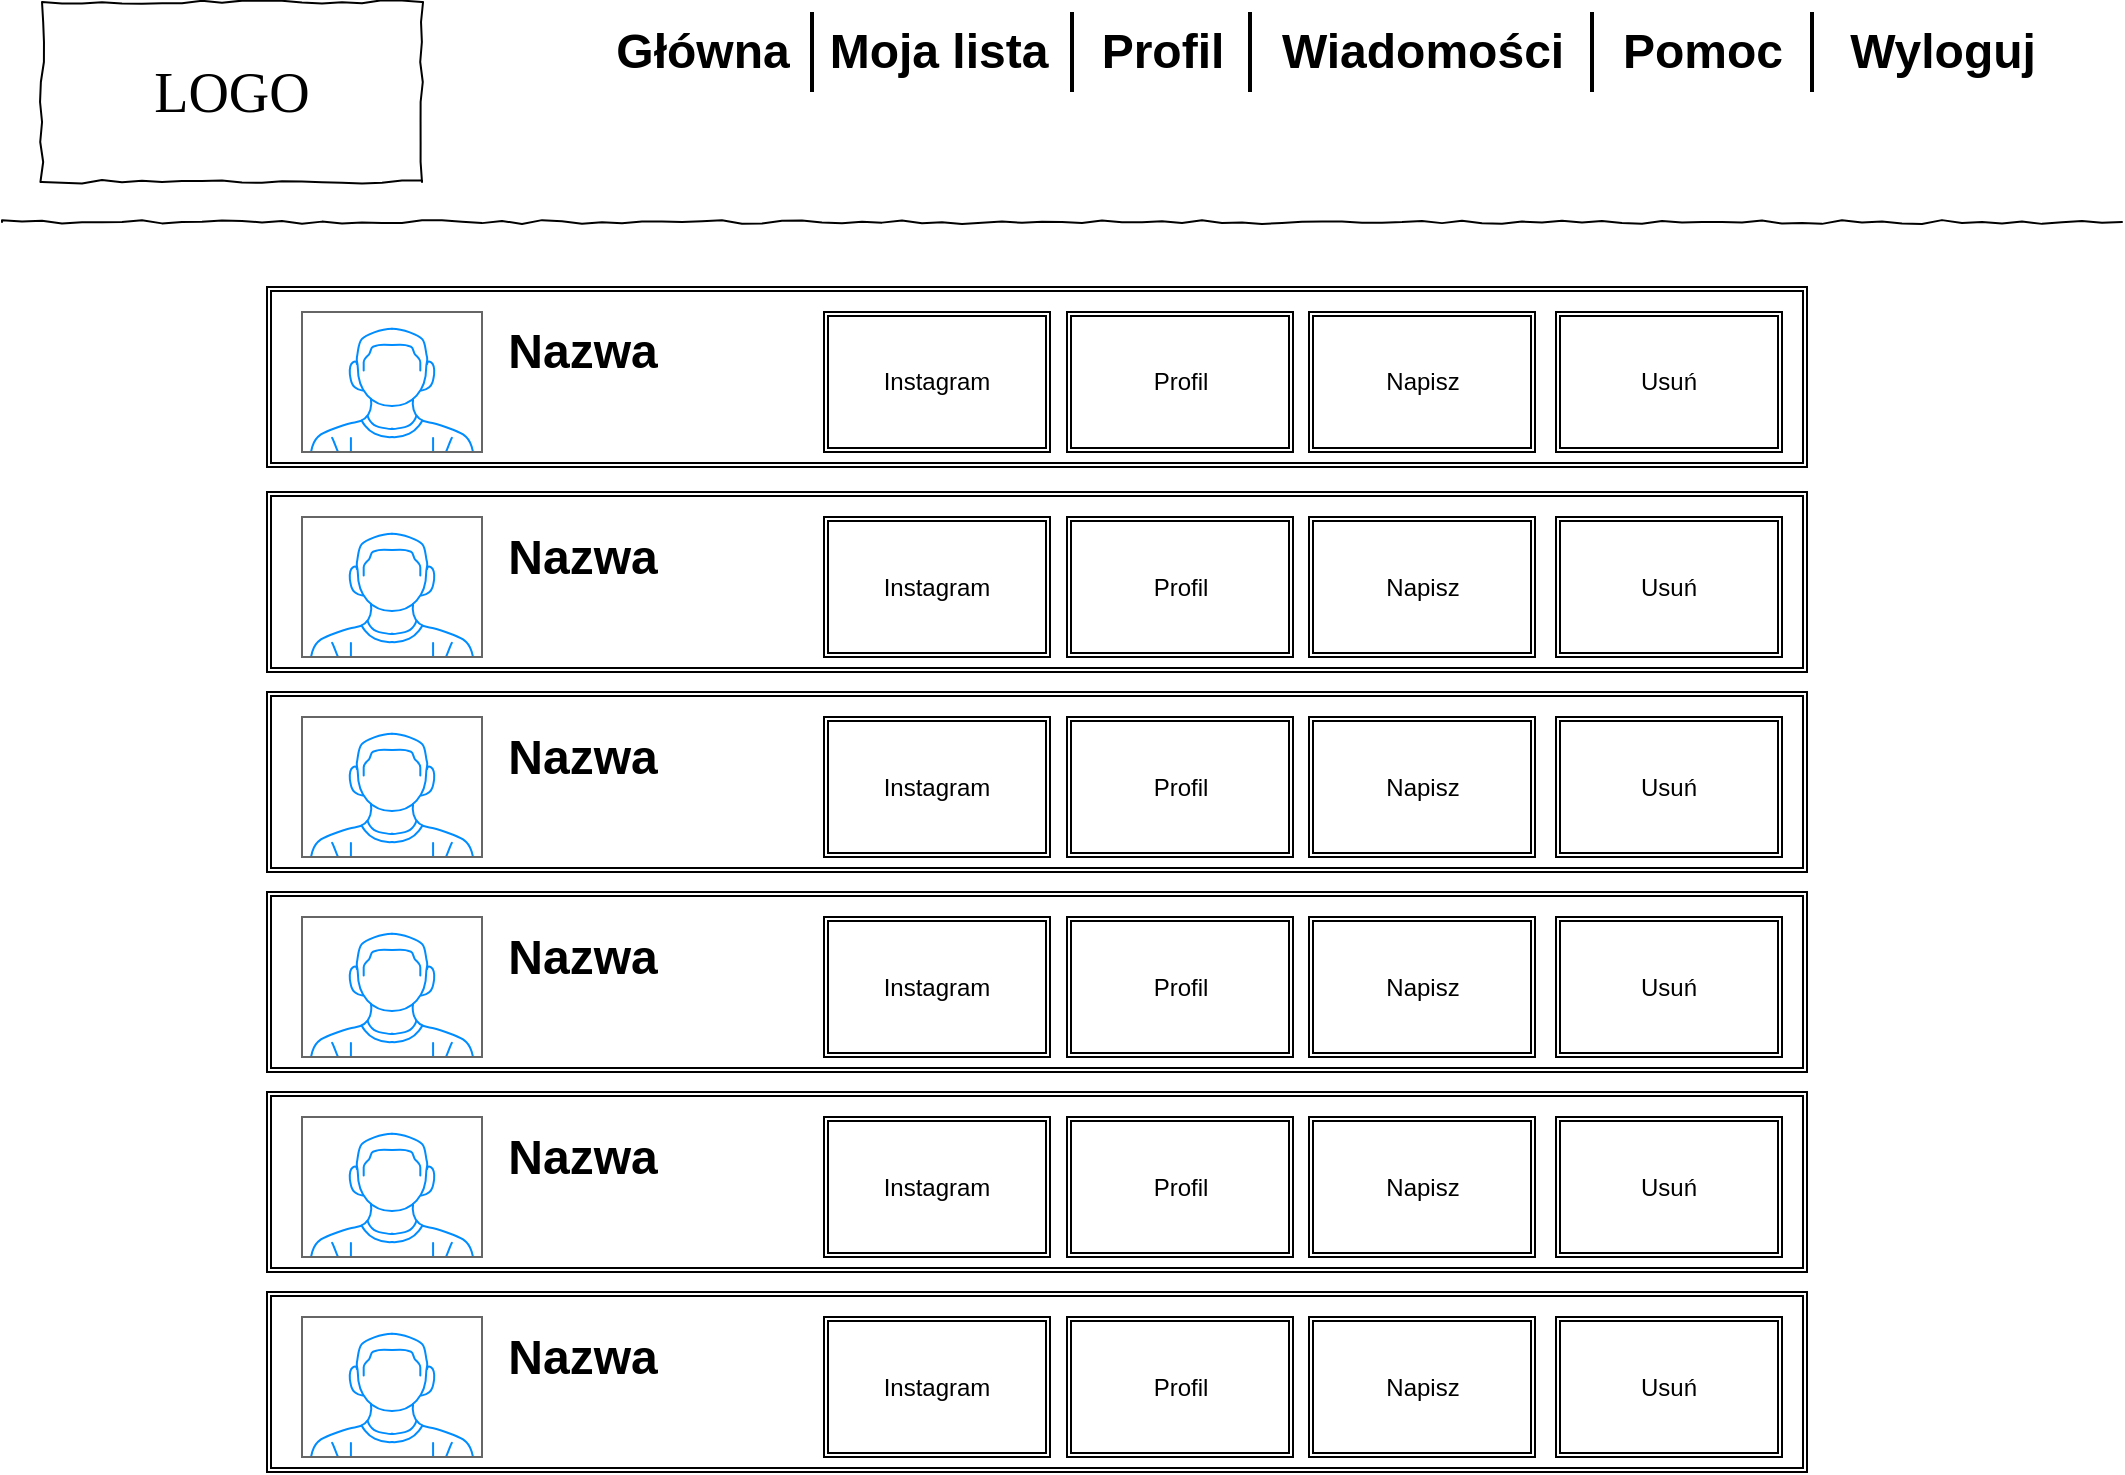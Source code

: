 <mxfile version="12.2.9" type="google" pages="1"><diagram name="Page-1" id="03018318-947c-dd8e-b7a3-06fadd420f32"><mxGraphModel dx="1248" dy="669" grid="1" gridSize="10" guides="1" tooltips="1" connect="1" arrows="1" fold="1" page="1" pageScale="1" pageWidth="1100" pageHeight="850" background="#ffffff" math="0" shadow="0"><root><mxCell id="0"/><mxCell id="1" parent="0"/><mxCell id="677b7b8949515195-2" value="LOGO" style="whiteSpace=wrap;html=1;rounded=0;shadow=0;labelBackgroundColor=none;strokeWidth=1;fontFamily=Verdana;fontSize=28;align=center;comic=1;" parent="1" vertex="1"><mxGeometry x="40" y="35" width="190" height="90" as="geometry"/></mxCell><mxCell id="677b7b8949515195-9" value="" style="line;strokeWidth=1;html=1;rounded=0;shadow=0;labelBackgroundColor=none;fillColor=none;fontFamily=Verdana;fontSize=14;fontColor=#000000;align=center;comic=1;" parent="1" vertex="1"><mxGeometry x="20" y="140" width="1060" height="10" as="geometry"/></mxCell><mxCell id="H24oAswE-nDqqUjg88xL-31" value="Profil" style="text;strokeColor=none;fillColor=none;html=1;fontSize=24;fontStyle=1;verticalAlign=middle;align=center;" vertex="1" parent="1"><mxGeometry x="550" y="40" width="100" height="40" as="geometry"/></mxCell><mxCell id="H24oAswE-nDqqUjg88xL-32" value="Wiadomości" style="text;strokeColor=none;fillColor=none;html=1;fontSize=24;fontStyle=1;verticalAlign=middle;align=center;" vertex="1" parent="1"><mxGeometry x="680" y="40" width="100" height="40" as="geometry"/></mxCell><mxCell id="H24oAswE-nDqqUjg88xL-33" value="Pomoc" style="text;strokeColor=none;fillColor=none;html=1;fontSize=24;fontStyle=1;verticalAlign=middle;align=center;" vertex="1" parent="1"><mxGeometry x="820" y="40" width="100" height="40" as="geometry"/></mxCell><mxCell id="H24oAswE-nDqqUjg88xL-34" value="Wyloguj" style="text;strokeColor=none;fillColor=none;html=1;fontSize=24;fontStyle=1;verticalAlign=middle;align=center;" vertex="1" parent="1"><mxGeometry x="940" y="40" width="100" height="40" as="geometry"/></mxCell><mxCell id="H24oAswE-nDqqUjg88xL-37" value="" style="line;strokeWidth=2;direction=south;html=1;" vertex="1" parent="1"><mxGeometry x="639" y="40" width="10" height="40" as="geometry"/></mxCell><mxCell id="H24oAswE-nDqqUjg88xL-39" value="" style="line;strokeWidth=2;direction=south;html=1;" vertex="1" parent="1"><mxGeometry x="810" y="40" width="10" height="40" as="geometry"/></mxCell><mxCell id="H24oAswE-nDqqUjg88xL-40" value="" style="line;strokeWidth=2;direction=south;html=1;" vertex="1" parent="1"><mxGeometry x="920" y="40" width="10" height="40" as="geometry"/></mxCell><mxCell id="H24oAswE-nDqqUjg88xL-41" value="" style="line;strokeWidth=2;direction=south;html=1;" vertex="1" parent="1"><mxGeometry x="550" y="40" width="10" height="40" as="geometry"/></mxCell><mxCell id="H24oAswE-nDqqUjg88xL-42" value="Moja lista" style="text;strokeColor=none;fillColor=none;html=1;fontSize=24;fontStyle=1;verticalAlign=middle;align=center;" vertex="1" parent="1"><mxGeometry x="437.5" y="40" width="100" height="40" as="geometry"/></mxCell><mxCell id="H24oAswE-nDqqUjg88xL-43" value="" style="line;strokeWidth=2;direction=south;html=1;" vertex="1" parent="1"><mxGeometry x="280" y="40" width="290" height="40" as="geometry"/></mxCell><mxCell id="H24oAswE-nDqqUjg88xL-44" value="Główna" style="text;strokeColor=none;fillColor=none;html=1;fontSize=24;fontStyle=1;verticalAlign=middle;align=center;" vertex="1" parent="1"><mxGeometry x="320" y="40" width="100" height="40" as="geometry"/></mxCell><mxCell id="H24oAswE-nDqqUjg88xL-76" value="" style="shape=ext;double=1;rounded=0;whiteSpace=wrap;html=1;" vertex="1" parent="1"><mxGeometry x="152.5" y="177.5" width="770" height="90" as="geometry"/></mxCell><mxCell id="H24oAswE-nDqqUjg88xL-77" value="" style="verticalLabelPosition=bottom;shadow=0;dashed=0;align=center;html=1;verticalAlign=top;strokeWidth=1;shape=mxgraph.mockup.containers.userMale;strokeColor=#666666;strokeColor2=#008cff;" vertex="1" parent="1"><mxGeometry x="170" y="190" width="90" height="70" as="geometry"/></mxCell><mxCell id="H24oAswE-nDqqUjg88xL-131" value="Nazwa" style="text;strokeColor=none;fillColor=none;html=1;fontSize=24;fontStyle=1;verticalAlign=middle;align=center;" vertex="1" parent="1"><mxGeometry x="260" y="190" width="100" height="40" as="geometry"/></mxCell><mxCell id="H24oAswE-nDqqUjg88xL-134" value="Instagram" style="shape=ext;double=1;rounded=0;whiteSpace=wrap;html=1;" vertex="1" parent="1"><mxGeometry x="431" y="190" width="113" height="70" as="geometry"/></mxCell><mxCell id="H24oAswE-nDqqUjg88xL-135" value="Profil&lt;span style=&quot;color: rgba(0 , 0 , 0 , 0) ; font-family: monospace ; font-size: 0px ; white-space: nowrap&quot;&gt;%3CmxGraphModel%3E%3Croot%3E%3CmxCell%20id%3D%220%22%2F%3E%3CmxCell%20id%3D%221%22%20parent%3D%220%22%2F%3E%3CmxCell%20id%3D%222%22%20value%3D%22Instagram%22%20style%3D%22shape%3Dext%3Bdouble%3D1%3Brounded%3D0%3BwhiteSpace%3Dwrap%3Bhtml%3D1%3B%22%20vertex%3D%221%22%20parent%3D%221%22%3E%3CmxGeometry%20x%3D%22448%22%20y%3D%22190%22%20width%3D%22113%22%20height%3D%2270%22%20as%3D%22geometry%22%2F%3E%3C%2FmxCell%3E%3C%2Froot%3E%3C%2FmxGraphModel%3E&lt;/span&gt;&lt;span style=&quot;color: rgba(0 , 0 , 0 , 0) ; font-family: monospace ; font-size: 0px ; white-space: nowrap&quot;&gt;%3CmxGraphModel%3E%3Croot%3E%3CmxCell%20id%3D%220%22%2F%3E%3CmxCell%20id%3D%221%22%20parent%3D%220%22%2F%3E%3CmxCell%20id%3D%222%22%20value%3D%22Instagram%22%20style%3D%22shape%3Dext%3Bdouble%3D1%3Brounded%3D0%3BwhiteSpace%3Dwrap%3Bhtml%3D1%3B%22%20vertex%3D%221%22%20parent%3D%221%22%3E%3CmxGeometry%20x%3D%22448%22%20y%3D%22190%22%20width%3D%22113%22%20height%3D%2270%22%20as%3D%22geometry%22%2F%3E%3C%2FmxCell%3E%3C%2Froot%3E%3C%2FmxGraphModel%3E&lt;/span&gt;" style="shape=ext;double=1;rounded=0;whiteSpace=wrap;html=1;" vertex="1" parent="1"><mxGeometry x="552.5" y="190" width="113" height="70" as="geometry"/></mxCell><mxCell id="H24oAswE-nDqqUjg88xL-136" value="Napisz" style="shape=ext;double=1;rounded=0;whiteSpace=wrap;html=1;" vertex="1" parent="1"><mxGeometry x="673.5" y="190" width="113" height="70" as="geometry"/></mxCell><mxCell id="H24oAswE-nDqqUjg88xL-137" value="Usuń" style="shape=ext;double=1;rounded=0;whiteSpace=wrap;html=1;" vertex="1" parent="1"><mxGeometry x="797" y="190" width="113" height="70" as="geometry"/></mxCell><mxCell id="H24oAswE-nDqqUjg88xL-138" value="" style="shape=ext;double=1;rounded=0;whiteSpace=wrap;html=1;" vertex="1" parent="1"><mxGeometry x="152.5" y="280" width="770" height="90" as="geometry"/></mxCell><mxCell id="H24oAswE-nDqqUjg88xL-139" value="" style="verticalLabelPosition=bottom;shadow=0;dashed=0;align=center;html=1;verticalAlign=top;strokeWidth=1;shape=mxgraph.mockup.containers.userMale;strokeColor=#666666;strokeColor2=#008cff;" vertex="1" parent="1"><mxGeometry x="170" y="292.5" width="90" height="70" as="geometry"/></mxCell><mxCell id="H24oAswE-nDqqUjg88xL-140" value="Nazwa" style="text;strokeColor=none;fillColor=none;html=1;fontSize=24;fontStyle=1;verticalAlign=middle;align=center;" vertex="1" parent="1"><mxGeometry x="260" y="292.5" width="100" height="40" as="geometry"/></mxCell><mxCell id="H24oAswE-nDqqUjg88xL-141" value="Instagram" style="shape=ext;double=1;rounded=0;whiteSpace=wrap;html=1;" vertex="1" parent="1"><mxGeometry x="431" y="292.5" width="113" height="70" as="geometry"/></mxCell><mxCell id="H24oAswE-nDqqUjg88xL-142" value="Profil&lt;span style=&quot;color: rgba(0 , 0 , 0 , 0) ; font-family: monospace ; font-size: 0px ; white-space: nowrap&quot;&gt;%3CmxGraphModel%3E%3Croot%3E%3CmxCell%20id%3D%220%22%2F%3E%3CmxCell%20id%3D%221%22%20parent%3D%220%22%2F%3E%3CmxCell%20id%3D%222%22%20value%3D%22Instagram%22%20style%3D%22shape%3Dext%3Bdouble%3D1%3Brounded%3D0%3BwhiteSpace%3Dwrap%3Bhtml%3D1%3B%22%20vertex%3D%221%22%20parent%3D%221%22%3E%3CmxGeometry%20x%3D%22448%22%20y%3D%22190%22%20width%3D%22113%22%20height%3D%2270%22%20as%3D%22geometry%22%2F%3E%3C%2FmxCell%3E%3C%2Froot%3E%3C%2FmxGraphModel%3E&lt;/span&gt;&lt;span style=&quot;color: rgba(0 , 0 , 0 , 0) ; font-family: monospace ; font-size: 0px ; white-space: nowrap&quot;&gt;%3CmxGraphModel%3E%3Croot%3E%3CmxCell%20id%3D%220%22%2F%3E%3CmxCell%20id%3D%221%22%20parent%3D%220%22%2F%3E%3CmxCell%20id%3D%222%22%20value%3D%22Instagram%22%20style%3D%22shape%3Dext%3Bdouble%3D1%3Brounded%3D0%3BwhiteSpace%3Dwrap%3Bhtml%3D1%3B%22%20vertex%3D%221%22%20parent%3D%221%22%3E%3CmxGeometry%20x%3D%22448%22%20y%3D%22190%22%20width%3D%22113%22%20height%3D%2270%22%20as%3D%22geometry%22%2F%3E%3C%2FmxCell%3E%3C%2Froot%3E%3C%2FmxGraphModel%3E&lt;/span&gt;" style="shape=ext;double=1;rounded=0;whiteSpace=wrap;html=1;" vertex="1" parent="1"><mxGeometry x="552.5" y="292.5" width="113" height="70" as="geometry"/></mxCell><mxCell id="H24oAswE-nDqqUjg88xL-143" value="Napisz" style="shape=ext;double=1;rounded=0;whiteSpace=wrap;html=1;" vertex="1" parent="1"><mxGeometry x="673.5" y="292.5" width="113" height="70" as="geometry"/></mxCell><mxCell id="H24oAswE-nDqqUjg88xL-144" value="Usuń" style="shape=ext;double=1;rounded=0;whiteSpace=wrap;html=1;" vertex="1" parent="1"><mxGeometry x="797" y="292.5" width="113" height="70" as="geometry"/></mxCell><mxCell id="H24oAswE-nDqqUjg88xL-145" value="" style="shape=ext;double=1;rounded=0;whiteSpace=wrap;html=1;" vertex="1" parent="1"><mxGeometry x="152.5" y="380" width="770" height="90" as="geometry"/></mxCell><mxCell id="H24oAswE-nDqqUjg88xL-146" value="" style="verticalLabelPosition=bottom;shadow=0;dashed=0;align=center;html=1;verticalAlign=top;strokeWidth=1;shape=mxgraph.mockup.containers.userMale;strokeColor=#666666;strokeColor2=#008cff;" vertex="1" parent="1"><mxGeometry x="170" y="392.5" width="90" height="70" as="geometry"/></mxCell><mxCell id="H24oAswE-nDqqUjg88xL-147" value="Nazwa" style="text;strokeColor=none;fillColor=none;html=1;fontSize=24;fontStyle=1;verticalAlign=middle;align=center;" vertex="1" parent="1"><mxGeometry x="260" y="392.5" width="100" height="40" as="geometry"/></mxCell><mxCell id="H24oAswE-nDqqUjg88xL-148" value="Instagram" style="shape=ext;double=1;rounded=0;whiteSpace=wrap;html=1;" vertex="1" parent="1"><mxGeometry x="431" y="392.5" width="113" height="70" as="geometry"/></mxCell><mxCell id="H24oAswE-nDqqUjg88xL-149" value="Profil&lt;span style=&quot;color: rgba(0 , 0 , 0 , 0) ; font-family: monospace ; font-size: 0px ; white-space: nowrap&quot;&gt;%3CmxGraphModel%3E%3Croot%3E%3CmxCell%20id%3D%220%22%2F%3E%3CmxCell%20id%3D%221%22%20parent%3D%220%22%2F%3E%3CmxCell%20id%3D%222%22%20value%3D%22Instagram%22%20style%3D%22shape%3Dext%3Bdouble%3D1%3Brounded%3D0%3BwhiteSpace%3Dwrap%3Bhtml%3D1%3B%22%20vertex%3D%221%22%20parent%3D%221%22%3E%3CmxGeometry%20x%3D%22448%22%20y%3D%22190%22%20width%3D%22113%22%20height%3D%2270%22%20as%3D%22geometry%22%2F%3E%3C%2FmxCell%3E%3C%2Froot%3E%3C%2FmxGraphModel%3E&lt;/span&gt;&lt;span style=&quot;color: rgba(0 , 0 , 0 , 0) ; font-family: monospace ; font-size: 0px ; white-space: nowrap&quot;&gt;%3CmxGraphModel%3E%3Croot%3E%3CmxCell%20id%3D%220%22%2F%3E%3CmxCell%20id%3D%221%22%20parent%3D%220%22%2F%3E%3CmxCell%20id%3D%222%22%20value%3D%22Instagram%22%20style%3D%22shape%3Dext%3Bdouble%3D1%3Brounded%3D0%3BwhiteSpace%3Dwrap%3Bhtml%3D1%3B%22%20vertex%3D%221%22%20parent%3D%221%22%3E%3CmxGeometry%20x%3D%22448%22%20y%3D%22190%22%20width%3D%22113%22%20height%3D%2270%22%20as%3D%22geometry%22%2F%3E%3C%2FmxCell%3E%3C%2Froot%3E%3C%2FmxGraphModel%3E&lt;/span&gt;" style="shape=ext;double=1;rounded=0;whiteSpace=wrap;html=1;" vertex="1" parent="1"><mxGeometry x="552.5" y="392.5" width="113" height="70" as="geometry"/></mxCell><mxCell id="H24oAswE-nDqqUjg88xL-150" value="Napisz" style="shape=ext;double=1;rounded=0;whiteSpace=wrap;html=1;" vertex="1" parent="1"><mxGeometry x="673.5" y="392.5" width="113" height="70" as="geometry"/></mxCell><mxCell id="H24oAswE-nDqqUjg88xL-151" value="Usuń" style="shape=ext;double=1;rounded=0;whiteSpace=wrap;html=1;" vertex="1" parent="1"><mxGeometry x="797" y="392.5" width="113" height="70" as="geometry"/></mxCell><mxCell id="H24oAswE-nDqqUjg88xL-152" value="" style="shape=ext;double=1;rounded=0;whiteSpace=wrap;html=1;" vertex="1" parent="1"><mxGeometry x="152.5" y="480" width="770" height="90" as="geometry"/></mxCell><mxCell id="H24oAswE-nDqqUjg88xL-153" value="" style="verticalLabelPosition=bottom;shadow=0;dashed=0;align=center;html=1;verticalAlign=top;strokeWidth=1;shape=mxgraph.mockup.containers.userMale;strokeColor=#666666;strokeColor2=#008cff;" vertex="1" parent="1"><mxGeometry x="170" y="492.5" width="90" height="70" as="geometry"/></mxCell><mxCell id="H24oAswE-nDqqUjg88xL-154" value="Nazwa" style="text;strokeColor=none;fillColor=none;html=1;fontSize=24;fontStyle=1;verticalAlign=middle;align=center;" vertex="1" parent="1"><mxGeometry x="260" y="492.5" width="100" height="40" as="geometry"/></mxCell><mxCell id="H24oAswE-nDqqUjg88xL-155" value="Instagram" style="shape=ext;double=1;rounded=0;whiteSpace=wrap;html=1;" vertex="1" parent="1"><mxGeometry x="431" y="492.5" width="113" height="70" as="geometry"/></mxCell><mxCell id="H24oAswE-nDqqUjg88xL-156" value="Profil&lt;span style=&quot;color: rgba(0 , 0 , 0 , 0) ; font-family: monospace ; font-size: 0px ; white-space: nowrap&quot;&gt;%3CmxGraphModel%3E%3Croot%3E%3CmxCell%20id%3D%220%22%2F%3E%3CmxCell%20id%3D%221%22%20parent%3D%220%22%2F%3E%3CmxCell%20id%3D%222%22%20value%3D%22Instagram%22%20style%3D%22shape%3Dext%3Bdouble%3D1%3Brounded%3D0%3BwhiteSpace%3Dwrap%3Bhtml%3D1%3B%22%20vertex%3D%221%22%20parent%3D%221%22%3E%3CmxGeometry%20x%3D%22448%22%20y%3D%22190%22%20width%3D%22113%22%20height%3D%2270%22%20as%3D%22geometry%22%2F%3E%3C%2FmxCell%3E%3C%2Froot%3E%3C%2FmxGraphModel%3E&lt;/span&gt;&lt;span style=&quot;color: rgba(0 , 0 , 0 , 0) ; font-family: monospace ; font-size: 0px ; white-space: nowrap&quot;&gt;%3CmxGraphModel%3E%3Croot%3E%3CmxCell%20id%3D%220%22%2F%3E%3CmxCell%20id%3D%221%22%20parent%3D%220%22%2F%3E%3CmxCell%20id%3D%222%22%20value%3D%22Instagram%22%20style%3D%22shape%3Dext%3Bdouble%3D1%3Brounded%3D0%3BwhiteSpace%3Dwrap%3Bhtml%3D1%3B%22%20vertex%3D%221%22%20parent%3D%221%22%3E%3CmxGeometry%20x%3D%22448%22%20y%3D%22190%22%20width%3D%22113%22%20height%3D%2270%22%20as%3D%22geometry%22%2F%3E%3C%2FmxCell%3E%3C%2Froot%3E%3C%2FmxGraphModel%3E&lt;/span&gt;" style="shape=ext;double=1;rounded=0;whiteSpace=wrap;html=1;" vertex="1" parent="1"><mxGeometry x="552.5" y="492.5" width="113" height="70" as="geometry"/></mxCell><mxCell id="H24oAswE-nDqqUjg88xL-157" value="Napisz" style="shape=ext;double=1;rounded=0;whiteSpace=wrap;html=1;" vertex="1" parent="1"><mxGeometry x="673.5" y="492.5" width="113" height="70" as="geometry"/></mxCell><mxCell id="H24oAswE-nDqqUjg88xL-158" value="Usuń" style="shape=ext;double=1;rounded=0;whiteSpace=wrap;html=1;" vertex="1" parent="1"><mxGeometry x="797" y="492.5" width="113" height="70" as="geometry"/></mxCell><mxCell id="H24oAswE-nDqqUjg88xL-159" value="" style="shape=ext;double=1;rounded=0;whiteSpace=wrap;html=1;" vertex="1" parent="1"><mxGeometry x="152.5" y="580" width="770" height="90" as="geometry"/></mxCell><mxCell id="H24oAswE-nDqqUjg88xL-160" value="" style="verticalLabelPosition=bottom;shadow=0;dashed=0;align=center;html=1;verticalAlign=top;strokeWidth=1;shape=mxgraph.mockup.containers.userMale;strokeColor=#666666;strokeColor2=#008cff;" vertex="1" parent="1"><mxGeometry x="170" y="592.5" width="90" height="70" as="geometry"/></mxCell><mxCell id="H24oAswE-nDqqUjg88xL-161" value="Nazwa" style="text;strokeColor=none;fillColor=none;html=1;fontSize=24;fontStyle=1;verticalAlign=middle;align=center;" vertex="1" parent="1"><mxGeometry x="260" y="592.5" width="100" height="40" as="geometry"/></mxCell><mxCell id="H24oAswE-nDqqUjg88xL-162" value="Instagram" style="shape=ext;double=1;rounded=0;whiteSpace=wrap;html=1;" vertex="1" parent="1"><mxGeometry x="431" y="592.5" width="113" height="70" as="geometry"/></mxCell><mxCell id="H24oAswE-nDqqUjg88xL-163" value="Profil&lt;span style=&quot;color: rgba(0 , 0 , 0 , 0) ; font-family: monospace ; font-size: 0px ; white-space: nowrap&quot;&gt;%3CmxGraphModel%3E%3Croot%3E%3CmxCell%20id%3D%220%22%2F%3E%3CmxCell%20id%3D%221%22%20parent%3D%220%22%2F%3E%3CmxCell%20id%3D%222%22%20value%3D%22Instagram%22%20style%3D%22shape%3Dext%3Bdouble%3D1%3Brounded%3D0%3BwhiteSpace%3Dwrap%3Bhtml%3D1%3B%22%20vertex%3D%221%22%20parent%3D%221%22%3E%3CmxGeometry%20x%3D%22448%22%20y%3D%22190%22%20width%3D%22113%22%20height%3D%2270%22%20as%3D%22geometry%22%2F%3E%3C%2FmxCell%3E%3C%2Froot%3E%3C%2FmxGraphModel%3E&lt;/span&gt;&lt;span style=&quot;color: rgba(0 , 0 , 0 , 0) ; font-family: monospace ; font-size: 0px ; white-space: nowrap&quot;&gt;%3CmxGraphModel%3E%3Croot%3E%3CmxCell%20id%3D%220%22%2F%3E%3CmxCell%20id%3D%221%22%20parent%3D%220%22%2F%3E%3CmxCell%20id%3D%222%22%20value%3D%22Instagram%22%20style%3D%22shape%3Dext%3Bdouble%3D1%3Brounded%3D0%3BwhiteSpace%3Dwrap%3Bhtml%3D1%3B%22%20vertex%3D%221%22%20parent%3D%221%22%3E%3CmxGeometry%20x%3D%22448%22%20y%3D%22190%22%20width%3D%22113%22%20height%3D%2270%22%20as%3D%22geometry%22%2F%3E%3C%2FmxCell%3E%3C%2Froot%3E%3C%2FmxGraphModel%3E&lt;/span&gt;" style="shape=ext;double=1;rounded=0;whiteSpace=wrap;html=1;" vertex="1" parent="1"><mxGeometry x="552.5" y="592.5" width="113" height="70" as="geometry"/></mxCell><mxCell id="H24oAswE-nDqqUjg88xL-164" value="Napisz" style="shape=ext;double=1;rounded=0;whiteSpace=wrap;html=1;" vertex="1" parent="1"><mxGeometry x="673.5" y="592.5" width="113" height="70" as="geometry"/></mxCell><mxCell id="H24oAswE-nDqqUjg88xL-165" value="Usuń" style="shape=ext;double=1;rounded=0;whiteSpace=wrap;html=1;" vertex="1" parent="1"><mxGeometry x="797" y="592.5" width="113" height="70" as="geometry"/></mxCell><mxCell id="H24oAswE-nDqqUjg88xL-166" value="" style="shape=ext;double=1;rounded=0;whiteSpace=wrap;html=1;" vertex="1" parent="1"><mxGeometry x="152.5" y="680" width="770" height="90" as="geometry"/></mxCell><mxCell id="H24oAswE-nDqqUjg88xL-167" value="" style="verticalLabelPosition=bottom;shadow=0;dashed=0;align=center;html=1;verticalAlign=top;strokeWidth=1;shape=mxgraph.mockup.containers.userMale;strokeColor=#666666;strokeColor2=#008cff;" vertex="1" parent="1"><mxGeometry x="170" y="692.5" width="90" height="70" as="geometry"/></mxCell><mxCell id="H24oAswE-nDqqUjg88xL-168" value="Nazwa" style="text;strokeColor=none;fillColor=none;html=1;fontSize=24;fontStyle=1;verticalAlign=middle;align=center;" vertex="1" parent="1"><mxGeometry x="260" y="692.5" width="100" height="40" as="geometry"/></mxCell><mxCell id="H24oAswE-nDqqUjg88xL-169" value="Instagram" style="shape=ext;double=1;rounded=0;whiteSpace=wrap;html=1;" vertex="1" parent="1"><mxGeometry x="431" y="692.5" width="113" height="70" as="geometry"/></mxCell><mxCell id="H24oAswE-nDqqUjg88xL-170" value="Profil&lt;span style=&quot;color: rgba(0 , 0 , 0 , 0) ; font-family: monospace ; font-size: 0px ; white-space: nowrap&quot;&gt;%3CmxGraphModel%3E%3Croot%3E%3CmxCell%20id%3D%220%22%2F%3E%3CmxCell%20id%3D%221%22%20parent%3D%220%22%2F%3E%3CmxCell%20id%3D%222%22%20value%3D%22Instagram%22%20style%3D%22shape%3Dext%3Bdouble%3D1%3Brounded%3D0%3BwhiteSpace%3Dwrap%3Bhtml%3D1%3B%22%20vertex%3D%221%22%20parent%3D%221%22%3E%3CmxGeometry%20x%3D%22448%22%20y%3D%22190%22%20width%3D%22113%22%20height%3D%2270%22%20as%3D%22geometry%22%2F%3E%3C%2FmxCell%3E%3C%2Froot%3E%3C%2FmxGraphModel%3E&lt;/span&gt;&lt;span style=&quot;color: rgba(0 , 0 , 0 , 0) ; font-family: monospace ; font-size: 0px ; white-space: nowrap&quot;&gt;%3CmxGraphModel%3E%3Croot%3E%3CmxCell%20id%3D%220%22%2F%3E%3CmxCell%20id%3D%221%22%20parent%3D%220%22%2F%3E%3CmxCell%20id%3D%222%22%20value%3D%22Instagram%22%20style%3D%22shape%3Dext%3Bdouble%3D1%3Brounded%3D0%3BwhiteSpace%3Dwrap%3Bhtml%3D1%3B%22%20vertex%3D%221%22%20parent%3D%221%22%3E%3CmxGeometry%20x%3D%22448%22%20y%3D%22190%22%20width%3D%22113%22%20height%3D%2270%22%20as%3D%22geometry%22%2F%3E%3C%2FmxCell%3E%3C%2Froot%3E%3C%2FmxGraphModel%3E&lt;/span&gt;" style="shape=ext;double=1;rounded=0;whiteSpace=wrap;html=1;" vertex="1" parent="1"><mxGeometry x="552.5" y="692.5" width="113" height="70" as="geometry"/></mxCell><mxCell id="H24oAswE-nDqqUjg88xL-171" value="Napisz" style="shape=ext;double=1;rounded=0;whiteSpace=wrap;html=1;" vertex="1" parent="1"><mxGeometry x="673.5" y="692.5" width="113" height="70" as="geometry"/></mxCell><mxCell id="H24oAswE-nDqqUjg88xL-172" value="Usuń" style="shape=ext;double=1;rounded=0;whiteSpace=wrap;html=1;" vertex="1" parent="1"><mxGeometry x="797" y="692.5" width="113" height="70" as="geometry"/></mxCell></root></mxGraphModel></diagram></mxfile>
